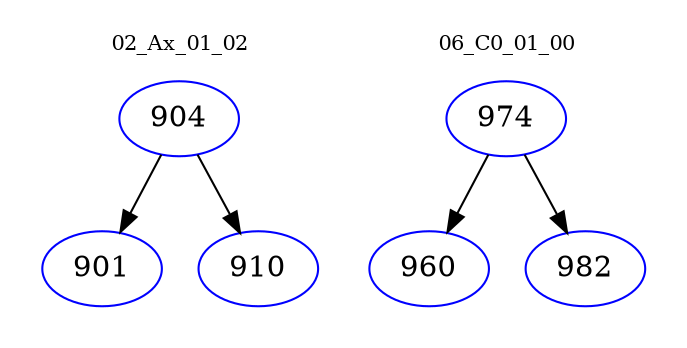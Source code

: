 digraph{
subgraph cluster_0 {
color = white
label = "02_Ax_01_02";
fontsize=10;
T0_904 [label="904", color="blue"]
T0_904 -> T0_901 [color="black"]
T0_901 [label="901", color="blue"]
T0_904 -> T0_910 [color="black"]
T0_910 [label="910", color="blue"]
}
subgraph cluster_1 {
color = white
label = "06_C0_01_00";
fontsize=10;
T1_974 [label="974", color="blue"]
T1_974 -> T1_960 [color="black"]
T1_960 [label="960", color="blue"]
T1_974 -> T1_982 [color="black"]
T1_982 [label="982", color="blue"]
}
}
